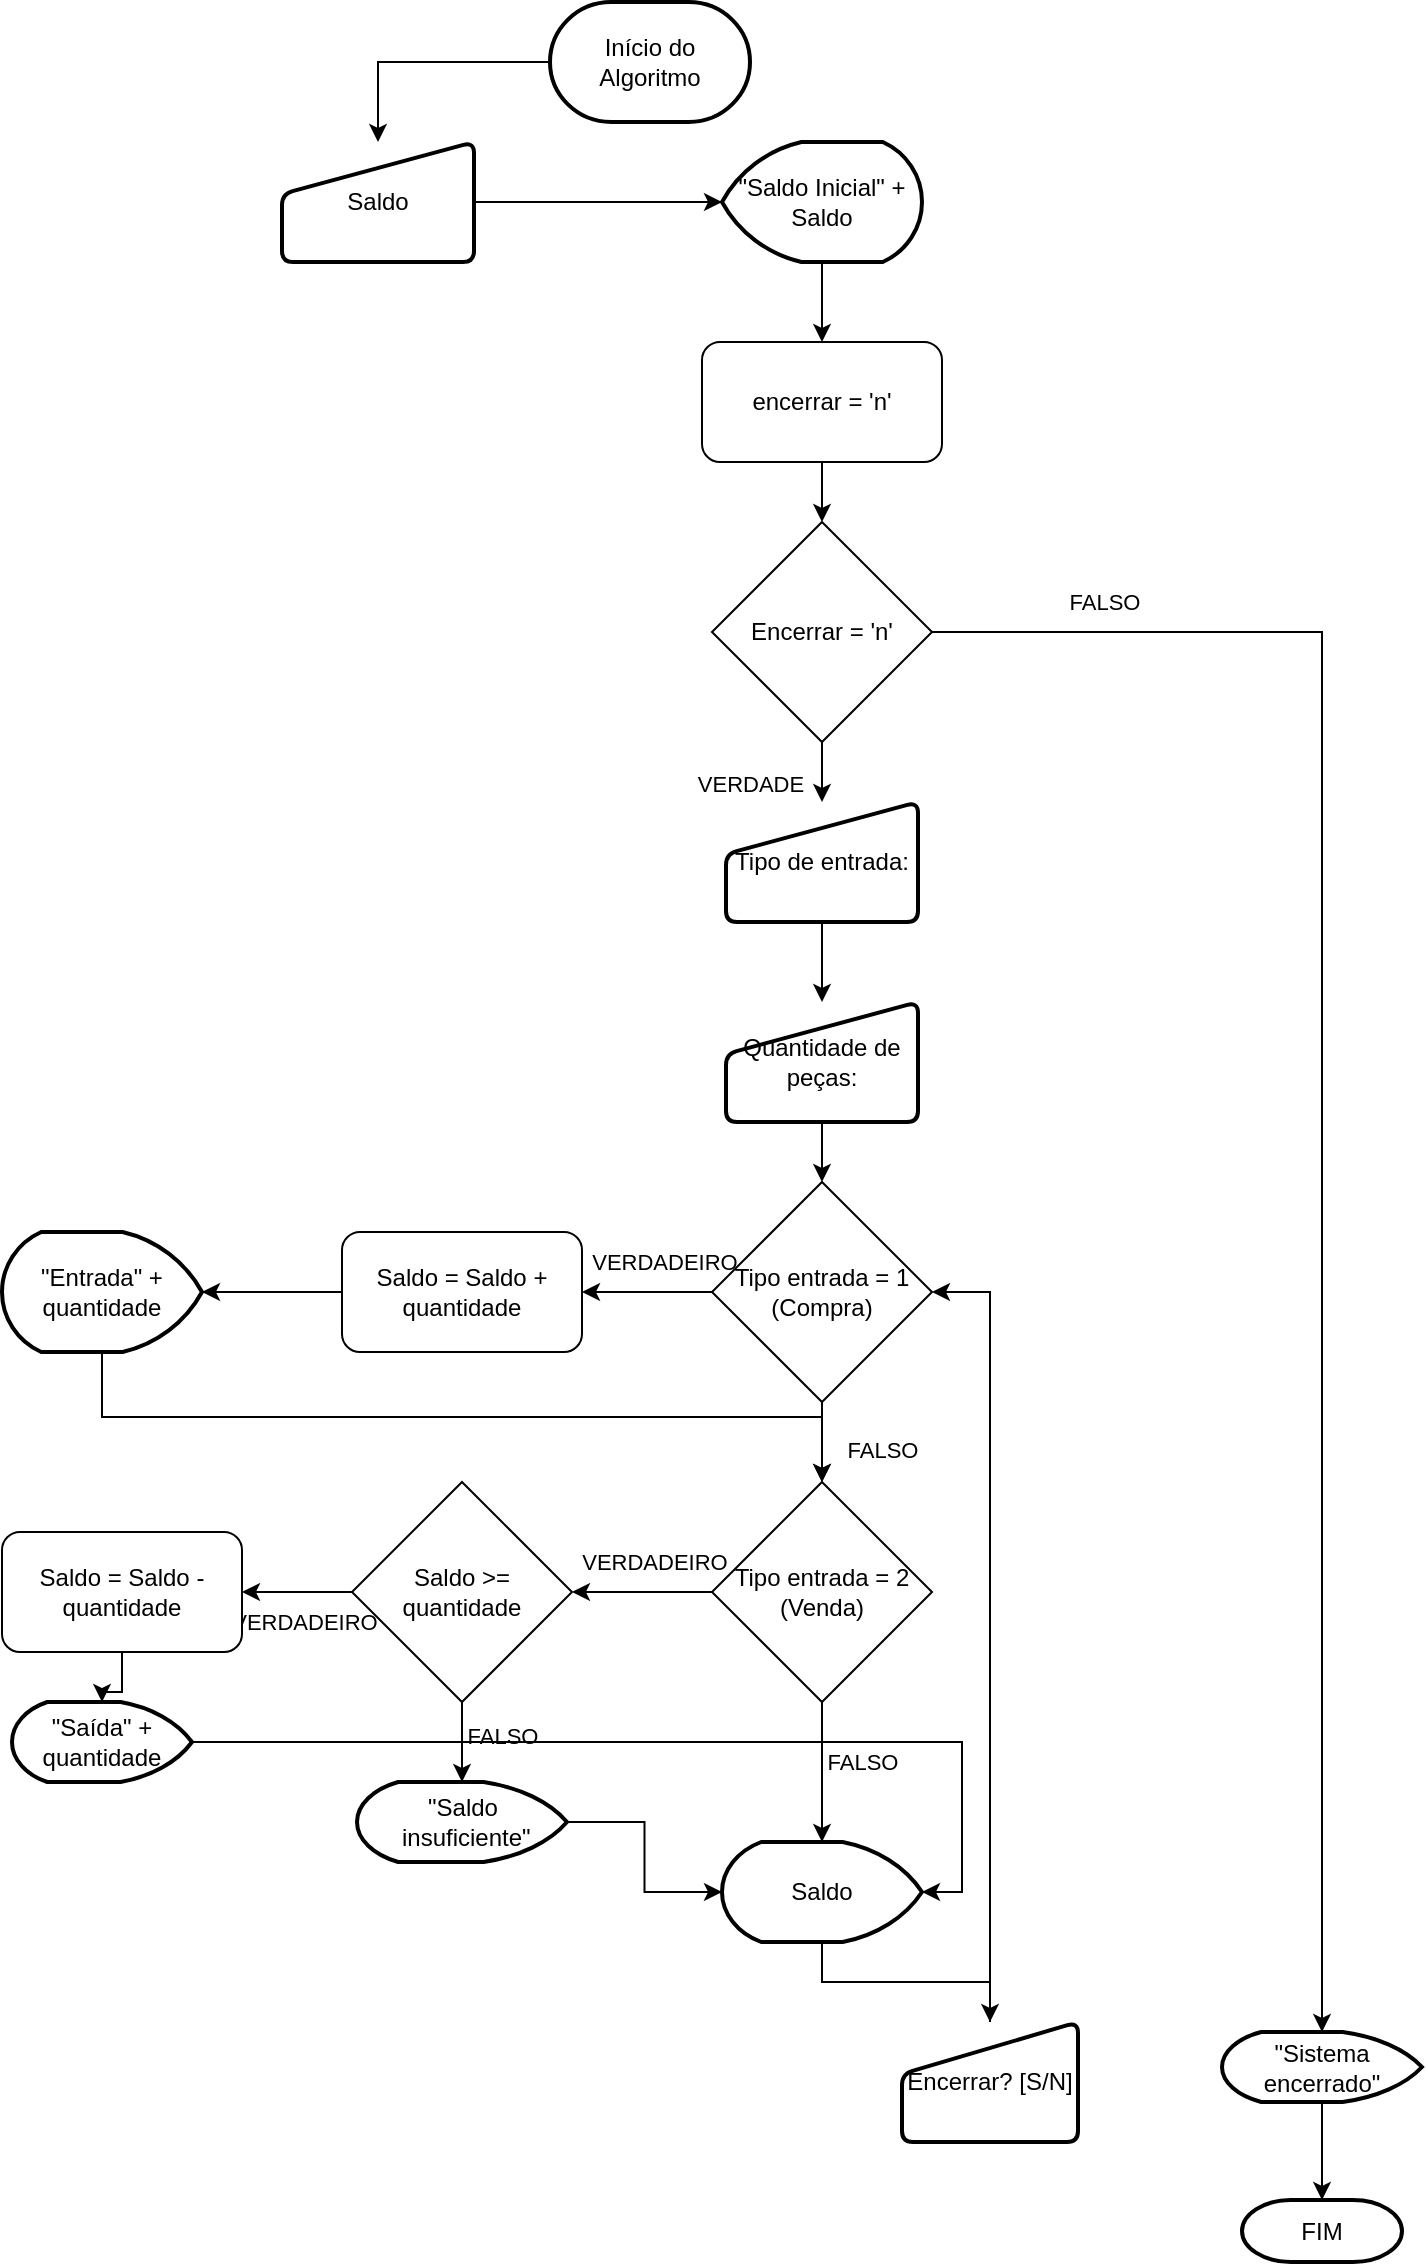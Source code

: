 <mxfile version="22.1.18" type="device">
  <diagram name="Página-1" id="vOSyHtemnISbV2KRMJkQ">
    <mxGraphModel dx="1388" dy="658" grid="1" gridSize="10" guides="1" tooltips="1" connect="1" arrows="1" fold="1" page="1" pageScale="1" pageWidth="827" pageHeight="1169" math="0" shadow="0">
      <root>
        <mxCell id="0" />
        <mxCell id="1" parent="0" />
        <mxCell id="sJcVM_jQEDr8UP1CLQVu-7" style="edgeStyle=orthogonalEdgeStyle;rounded=0;orthogonalLoop=1;jettySize=auto;html=1;" edge="1" parent="1" source="sJcVM_jQEDr8UP1CLQVu-3" target="sJcVM_jQEDr8UP1CLQVu-5">
          <mxGeometry relative="1" as="geometry" />
        </mxCell>
        <mxCell id="sJcVM_jQEDr8UP1CLQVu-3" value="Início do Algoritmo" style="strokeWidth=2;html=1;shape=mxgraph.flowchart.terminator;whiteSpace=wrap;" vertex="1" parent="1">
          <mxGeometry x="364" y="10" width="100" height="60" as="geometry" />
        </mxCell>
        <mxCell id="sJcVM_jQEDr8UP1CLQVu-15" style="edgeStyle=orthogonalEdgeStyle;rounded=0;orthogonalLoop=1;jettySize=auto;html=1;" edge="1" parent="1" source="sJcVM_jQEDr8UP1CLQVu-5" target="sJcVM_jQEDr8UP1CLQVu-8">
          <mxGeometry relative="1" as="geometry" />
        </mxCell>
        <mxCell id="sJcVM_jQEDr8UP1CLQVu-5" value="Saldo" style="html=1;strokeWidth=2;shape=manualInput;whiteSpace=wrap;rounded=1;size=26;arcSize=11;" vertex="1" parent="1">
          <mxGeometry x="230" y="80" width="96" height="60" as="geometry" />
        </mxCell>
        <UserObject label="" id="sJcVM_jQEDr8UP1CLQVu-14">
          <mxCell style="edgeStyle=orthogonalEdgeStyle;rounded=0;orthogonalLoop=1;jettySize=auto;html=1;" edge="1" parent="1" source="sJcVM_jQEDr8UP1CLQVu-8" target="sJcVM_jQEDr8UP1CLQVu-10">
            <mxGeometry relative="1" as="geometry" />
          </mxCell>
        </UserObject>
        <mxCell id="sJcVM_jQEDr8UP1CLQVu-8" value="&quot;Saldo Inicial&quot; + Saldo" style="strokeWidth=2;html=1;shape=mxgraph.flowchart.display;whiteSpace=wrap;" vertex="1" parent="1">
          <mxGeometry x="450" y="80" width="100" height="60" as="geometry" />
        </mxCell>
        <mxCell id="sJcVM_jQEDr8UP1CLQVu-17" value="" style="edgeStyle=orthogonalEdgeStyle;rounded=0;orthogonalLoop=1;jettySize=auto;html=1;" edge="1" parent="1" source="sJcVM_jQEDr8UP1CLQVu-10" target="sJcVM_jQEDr8UP1CLQVu-16">
          <mxGeometry relative="1" as="geometry" />
        </mxCell>
        <mxCell id="sJcVM_jQEDr8UP1CLQVu-10" value="encerrar = &#39;n&#39;" style="rounded=1;whiteSpace=wrap;html=1;" vertex="1" parent="1">
          <mxGeometry x="440" y="180" width="120" height="60" as="geometry" />
        </mxCell>
        <mxCell id="sJcVM_jQEDr8UP1CLQVu-24" value="" style="edgeStyle=orthogonalEdgeStyle;rounded=0;orthogonalLoop=1;jettySize=auto;html=1;" edge="1" parent="1" source="sJcVM_jQEDr8UP1CLQVu-16" target="sJcVM_jQEDr8UP1CLQVu-18">
          <mxGeometry relative="1" as="geometry" />
        </mxCell>
        <mxCell id="sJcVM_jQEDr8UP1CLQVu-25" value="VERDADE" style="edgeLabel;html=1;align=center;verticalAlign=middle;resizable=0;points=[];" vertex="1" connectable="0" parent="sJcVM_jQEDr8UP1CLQVu-24">
          <mxGeometry x="-0.556" y="-1" relative="1" as="geometry">
            <mxPoint x="-35" y="10" as="offset" />
          </mxGeometry>
        </mxCell>
        <mxCell id="sJcVM_jQEDr8UP1CLQVu-68" style="edgeStyle=orthogonalEdgeStyle;rounded=0;orthogonalLoop=1;jettySize=auto;html=1;exitX=1;exitY=0.5;exitDx=0;exitDy=0;entryX=0.5;entryY=1;entryDx=0;entryDy=0;entryPerimeter=0;" edge="1" parent="1" source="sJcVM_jQEDr8UP1CLQVu-16" target="sJcVM_jQEDr8UP1CLQVu-66">
          <mxGeometry relative="1" as="geometry">
            <mxPoint x="740" y="1090" as="targetPoint" />
          </mxGeometry>
        </mxCell>
        <mxCell id="sJcVM_jQEDr8UP1CLQVu-70" value="FALSO" style="edgeLabel;html=1;align=center;verticalAlign=middle;resizable=0;points=[];" vertex="1" connectable="0" parent="sJcVM_jQEDr8UP1CLQVu-68">
          <mxGeometry x="-0.701" y="-3" relative="1" as="geometry">
            <mxPoint x="-48" y="-18" as="offset" />
          </mxGeometry>
        </mxCell>
        <mxCell id="sJcVM_jQEDr8UP1CLQVu-16" value="Encerrar = &#39;n&#39;" style="rhombus;whiteSpace=wrap;html=1;" vertex="1" parent="1">
          <mxGeometry x="445" y="270" width="110" height="110" as="geometry" />
        </mxCell>
        <mxCell id="sJcVM_jQEDr8UP1CLQVu-26" value="" style="edgeStyle=orthogonalEdgeStyle;rounded=0;orthogonalLoop=1;jettySize=auto;html=1;" edge="1" parent="1" source="sJcVM_jQEDr8UP1CLQVu-18" target="sJcVM_jQEDr8UP1CLQVu-19">
          <mxGeometry relative="1" as="geometry" />
        </mxCell>
        <mxCell id="sJcVM_jQEDr8UP1CLQVu-18" value="Tipo de entrada:" style="html=1;strokeWidth=2;shape=manualInput;whiteSpace=wrap;rounded=1;size=26;arcSize=11;" vertex="1" parent="1">
          <mxGeometry x="452" y="410" width="96" height="60" as="geometry" />
        </mxCell>
        <mxCell id="sJcVM_jQEDr8UP1CLQVu-27" value="" style="edgeStyle=orthogonalEdgeStyle;rounded=0;orthogonalLoop=1;jettySize=auto;html=1;" edge="1" parent="1" source="sJcVM_jQEDr8UP1CLQVu-19" target="sJcVM_jQEDr8UP1CLQVu-20">
          <mxGeometry relative="1" as="geometry" />
        </mxCell>
        <mxCell id="sJcVM_jQEDr8UP1CLQVu-19" value="Quantidade de peças:" style="html=1;strokeWidth=2;shape=manualInput;whiteSpace=wrap;rounded=1;size=26;arcSize=11;" vertex="1" parent="1">
          <mxGeometry x="452" y="510" width="96" height="60" as="geometry" />
        </mxCell>
        <mxCell id="sJcVM_jQEDr8UP1CLQVu-28" value="" style="edgeStyle=orthogonalEdgeStyle;rounded=0;orthogonalLoop=1;jettySize=auto;html=1;" edge="1" parent="1" source="sJcVM_jQEDr8UP1CLQVu-20" target="sJcVM_jQEDr8UP1CLQVu-21">
          <mxGeometry relative="1" as="geometry" />
        </mxCell>
        <mxCell id="sJcVM_jQEDr8UP1CLQVu-42" value="VERDADEIRO" style="edgeLabel;html=1;align=center;verticalAlign=middle;resizable=0;points=[];" vertex="1" connectable="0" parent="sJcVM_jQEDr8UP1CLQVu-28">
          <mxGeometry x="-0.036" y="-3" relative="1" as="geometry">
            <mxPoint x="7" y="-12" as="offset" />
          </mxGeometry>
        </mxCell>
        <mxCell id="sJcVM_jQEDr8UP1CLQVu-32" style="edgeStyle=orthogonalEdgeStyle;rounded=0;orthogonalLoop=1;jettySize=auto;html=1;" edge="1" parent="1" source="sJcVM_jQEDr8UP1CLQVu-20" target="sJcVM_jQEDr8UP1CLQVu-31">
          <mxGeometry relative="1" as="geometry">
            <mxPoint x="500" y="850" as="targetPoint" />
          </mxGeometry>
        </mxCell>
        <mxCell id="sJcVM_jQEDr8UP1CLQVu-33" value="FALSO" style="edgeLabel;html=1;align=center;verticalAlign=middle;resizable=0;points=[];" vertex="1" connectable="0" parent="sJcVM_jQEDr8UP1CLQVu-32">
          <mxGeometry x="0.187" y="1" relative="1" as="geometry">
            <mxPoint x="29" as="offset" />
          </mxGeometry>
        </mxCell>
        <mxCell id="sJcVM_jQEDr8UP1CLQVu-20" value="Tipo entrada = 1&lt;br&gt;(Compra)" style="rhombus;whiteSpace=wrap;html=1;" vertex="1" parent="1">
          <mxGeometry x="445" y="600" width="110" height="110" as="geometry" />
        </mxCell>
        <mxCell id="sJcVM_jQEDr8UP1CLQVu-30" value="" style="edgeStyle=orthogonalEdgeStyle;rounded=0;orthogonalLoop=1;jettySize=auto;html=1;" edge="1" parent="1" source="sJcVM_jQEDr8UP1CLQVu-21" target="sJcVM_jQEDr8UP1CLQVu-29">
          <mxGeometry relative="1" as="geometry" />
        </mxCell>
        <mxCell id="sJcVM_jQEDr8UP1CLQVu-21" value="Saldo = Saldo + quantidade" style="rounded=1;whiteSpace=wrap;html=1;" vertex="1" parent="1">
          <mxGeometry x="260" y="625" width="120" height="60" as="geometry" />
        </mxCell>
        <mxCell id="sJcVM_jQEDr8UP1CLQVu-52" style="edgeStyle=orthogonalEdgeStyle;rounded=0;orthogonalLoop=1;jettySize=auto;html=1;exitX=0.5;exitY=0;exitDx=0;exitDy=0;exitPerimeter=0;" edge="1" parent="1" source="sJcVM_jQEDr8UP1CLQVu-29" target="sJcVM_jQEDr8UP1CLQVu-31">
          <mxGeometry relative="1" as="geometry" />
        </mxCell>
        <mxCell id="sJcVM_jQEDr8UP1CLQVu-29" value="&quot;Entrada&quot; + quantidade" style="strokeWidth=2;html=1;shape=mxgraph.flowchart.display;whiteSpace=wrap;direction=west;" vertex="1" parent="1">
          <mxGeometry x="90" y="625" width="100" height="60" as="geometry" />
        </mxCell>
        <mxCell id="sJcVM_jQEDr8UP1CLQVu-36" style="edgeStyle=orthogonalEdgeStyle;rounded=0;orthogonalLoop=1;jettySize=auto;html=1;exitX=0;exitY=0.5;exitDx=0;exitDy=0;entryX=1;entryY=0.5;entryDx=0;entryDy=0;" edge="1" parent="1" source="sJcVM_jQEDr8UP1CLQVu-31" target="sJcVM_jQEDr8UP1CLQVu-35">
          <mxGeometry relative="1" as="geometry" />
        </mxCell>
        <mxCell id="sJcVM_jQEDr8UP1CLQVu-37" value="VERDADEIRO" style="edgeLabel;html=1;align=center;verticalAlign=middle;resizable=0;points=[];" vertex="1" connectable="0" parent="sJcVM_jQEDr8UP1CLQVu-36">
          <mxGeometry x="0.139" y="-2" relative="1" as="geometry">
            <mxPoint x="11" y="-13" as="offset" />
          </mxGeometry>
        </mxCell>
        <mxCell id="sJcVM_jQEDr8UP1CLQVu-57" value="" style="edgeStyle=orthogonalEdgeStyle;rounded=0;orthogonalLoop=1;jettySize=auto;html=1;" edge="1" parent="1" source="sJcVM_jQEDr8UP1CLQVu-31" target="sJcVM_jQEDr8UP1CLQVu-41">
          <mxGeometry relative="1" as="geometry" />
        </mxCell>
        <mxCell id="sJcVM_jQEDr8UP1CLQVu-59" value="FALSO" style="edgeLabel;html=1;align=center;verticalAlign=middle;resizable=0;points=[];" vertex="1" connectable="0" parent="sJcVM_jQEDr8UP1CLQVu-57">
          <mxGeometry x="-0.229" y="1" relative="1" as="geometry">
            <mxPoint x="19" y="3" as="offset" />
          </mxGeometry>
        </mxCell>
        <mxCell id="sJcVM_jQEDr8UP1CLQVu-31" value="Tipo entrada = 2&lt;br&gt;(Venda)" style="rhombus;whiteSpace=wrap;html=1;" vertex="1" parent="1">
          <mxGeometry x="445" y="750" width="110" height="110" as="geometry" />
        </mxCell>
        <mxCell id="sJcVM_jQEDr8UP1CLQVu-53" value="" style="edgeStyle=orthogonalEdgeStyle;rounded=0;orthogonalLoop=1;jettySize=auto;html=1;" edge="1" parent="1" source="sJcVM_jQEDr8UP1CLQVu-35" target="sJcVM_jQEDr8UP1CLQVu-38">
          <mxGeometry relative="1" as="geometry" />
        </mxCell>
        <mxCell id="sJcVM_jQEDr8UP1CLQVu-54" value="VERDADEIRO" style="edgeLabel;html=1;align=center;verticalAlign=middle;resizable=0;points=[];" vertex="1" connectable="0" parent="sJcVM_jQEDr8UP1CLQVu-53">
          <mxGeometry x="-0.022" y="-3" relative="1" as="geometry">
            <mxPoint x="3" y="18" as="offset" />
          </mxGeometry>
        </mxCell>
        <mxCell id="sJcVM_jQEDr8UP1CLQVu-55" value="" style="edgeStyle=orthogonalEdgeStyle;rounded=0;orthogonalLoop=1;jettySize=auto;html=1;" edge="1" parent="1" source="sJcVM_jQEDr8UP1CLQVu-35" target="sJcVM_jQEDr8UP1CLQVu-39">
          <mxGeometry relative="1" as="geometry" />
        </mxCell>
        <mxCell id="sJcVM_jQEDr8UP1CLQVu-56" value="FALSO" style="edgeLabel;html=1;align=center;verticalAlign=middle;resizable=0;points=[];" vertex="1" connectable="0" parent="sJcVM_jQEDr8UP1CLQVu-55">
          <mxGeometry x="-0.15" relative="1" as="geometry">
            <mxPoint x="20" as="offset" />
          </mxGeometry>
        </mxCell>
        <mxCell id="sJcVM_jQEDr8UP1CLQVu-35" value="Saldo &amp;gt;= quantidade" style="rhombus;whiteSpace=wrap;html=1;" vertex="1" parent="1">
          <mxGeometry x="265" y="750" width="110" height="110" as="geometry" />
        </mxCell>
        <mxCell id="sJcVM_jQEDr8UP1CLQVu-60" value="" style="edgeStyle=orthogonalEdgeStyle;rounded=0;orthogonalLoop=1;jettySize=auto;html=1;" edge="1" parent="1" source="sJcVM_jQEDr8UP1CLQVu-38" target="sJcVM_jQEDr8UP1CLQVu-40">
          <mxGeometry relative="1" as="geometry" />
        </mxCell>
        <mxCell id="sJcVM_jQEDr8UP1CLQVu-38" value="Saldo = Saldo - quantidade" style="rounded=1;whiteSpace=wrap;html=1;" vertex="1" parent="1">
          <mxGeometry x="90" y="775" width="120" height="60" as="geometry" />
        </mxCell>
        <mxCell id="sJcVM_jQEDr8UP1CLQVu-62" style="edgeStyle=orthogonalEdgeStyle;rounded=0;orthogonalLoop=1;jettySize=auto;html=1;" edge="1" parent="1" source="sJcVM_jQEDr8UP1CLQVu-39" target="sJcVM_jQEDr8UP1CLQVu-41">
          <mxGeometry relative="1" as="geometry" />
        </mxCell>
        <mxCell id="sJcVM_jQEDr8UP1CLQVu-39" value="&quot;Saldo&lt;br&gt;&amp;nbsp;insuficiente&quot;" style="strokeWidth=2;html=1;shape=mxgraph.flowchart.display;whiteSpace=wrap;direction=west;" vertex="1" parent="1">
          <mxGeometry x="267.5" y="900" width="105" height="40" as="geometry" />
        </mxCell>
        <mxCell id="sJcVM_jQEDr8UP1CLQVu-40" value="&quot;Saída&quot; + quantidade" style="strokeWidth=2;html=1;shape=mxgraph.flowchart.display;whiteSpace=wrap;direction=west;" vertex="1" parent="1">
          <mxGeometry x="95" y="860" width="90" height="40" as="geometry" />
        </mxCell>
        <mxCell id="sJcVM_jQEDr8UP1CLQVu-65" style="edgeStyle=orthogonalEdgeStyle;rounded=0;orthogonalLoop=1;jettySize=auto;html=1;" edge="1" parent="1" source="sJcVM_jQEDr8UP1CLQVu-41" target="sJcVM_jQEDr8UP1CLQVu-58">
          <mxGeometry relative="1" as="geometry" />
        </mxCell>
        <mxCell id="sJcVM_jQEDr8UP1CLQVu-41" value="Saldo" style="strokeWidth=2;html=1;shape=mxgraph.flowchart.display;whiteSpace=wrap;direction=west;" vertex="1" parent="1">
          <mxGeometry x="450" y="930" width="100" height="50" as="geometry" />
        </mxCell>
        <mxCell id="sJcVM_jQEDr8UP1CLQVu-64" style="edgeStyle=orthogonalEdgeStyle;rounded=0;orthogonalLoop=1;jettySize=auto;html=1;entryX=1;entryY=0.5;entryDx=0;entryDy=0;" edge="1" parent="1" source="sJcVM_jQEDr8UP1CLQVu-58" target="sJcVM_jQEDr8UP1CLQVu-20">
          <mxGeometry relative="1" as="geometry" />
        </mxCell>
        <mxCell id="sJcVM_jQEDr8UP1CLQVu-58" value="Encerrar? [S/N]" style="html=1;strokeWidth=2;shape=manualInput;whiteSpace=wrap;rounded=1;size=26;arcSize=11;" vertex="1" parent="1">
          <mxGeometry x="540" y="1020" width="88" height="60" as="geometry" />
        </mxCell>
        <mxCell id="sJcVM_jQEDr8UP1CLQVu-61" style="edgeStyle=orthogonalEdgeStyle;rounded=0;orthogonalLoop=1;jettySize=auto;html=1;entryX=0;entryY=0.5;entryDx=0;entryDy=0;entryPerimeter=0;" edge="1" parent="1" source="sJcVM_jQEDr8UP1CLQVu-40" target="sJcVM_jQEDr8UP1CLQVu-41">
          <mxGeometry relative="1" as="geometry" />
        </mxCell>
        <mxCell id="sJcVM_jQEDr8UP1CLQVu-69" value="" style="edgeStyle=orthogonalEdgeStyle;rounded=0;orthogonalLoop=1;jettySize=auto;html=1;" edge="1" parent="1" source="sJcVM_jQEDr8UP1CLQVu-66" target="sJcVM_jQEDr8UP1CLQVu-67">
          <mxGeometry relative="1" as="geometry" />
        </mxCell>
        <mxCell id="sJcVM_jQEDr8UP1CLQVu-66" value="&quot;Sistema encerrado&quot;" style="strokeWidth=2;html=1;shape=mxgraph.flowchart.display;whiteSpace=wrap;direction=west;" vertex="1" parent="1">
          <mxGeometry x="700" y="1025" width="100" height="35" as="geometry" />
        </mxCell>
        <mxCell id="sJcVM_jQEDr8UP1CLQVu-67" value="FIM" style="strokeWidth=2;html=1;shape=mxgraph.flowchart.terminator;whiteSpace=wrap;" vertex="1" parent="1">
          <mxGeometry x="710" y="1109" width="80" height="31" as="geometry" />
        </mxCell>
      </root>
    </mxGraphModel>
  </diagram>
</mxfile>
